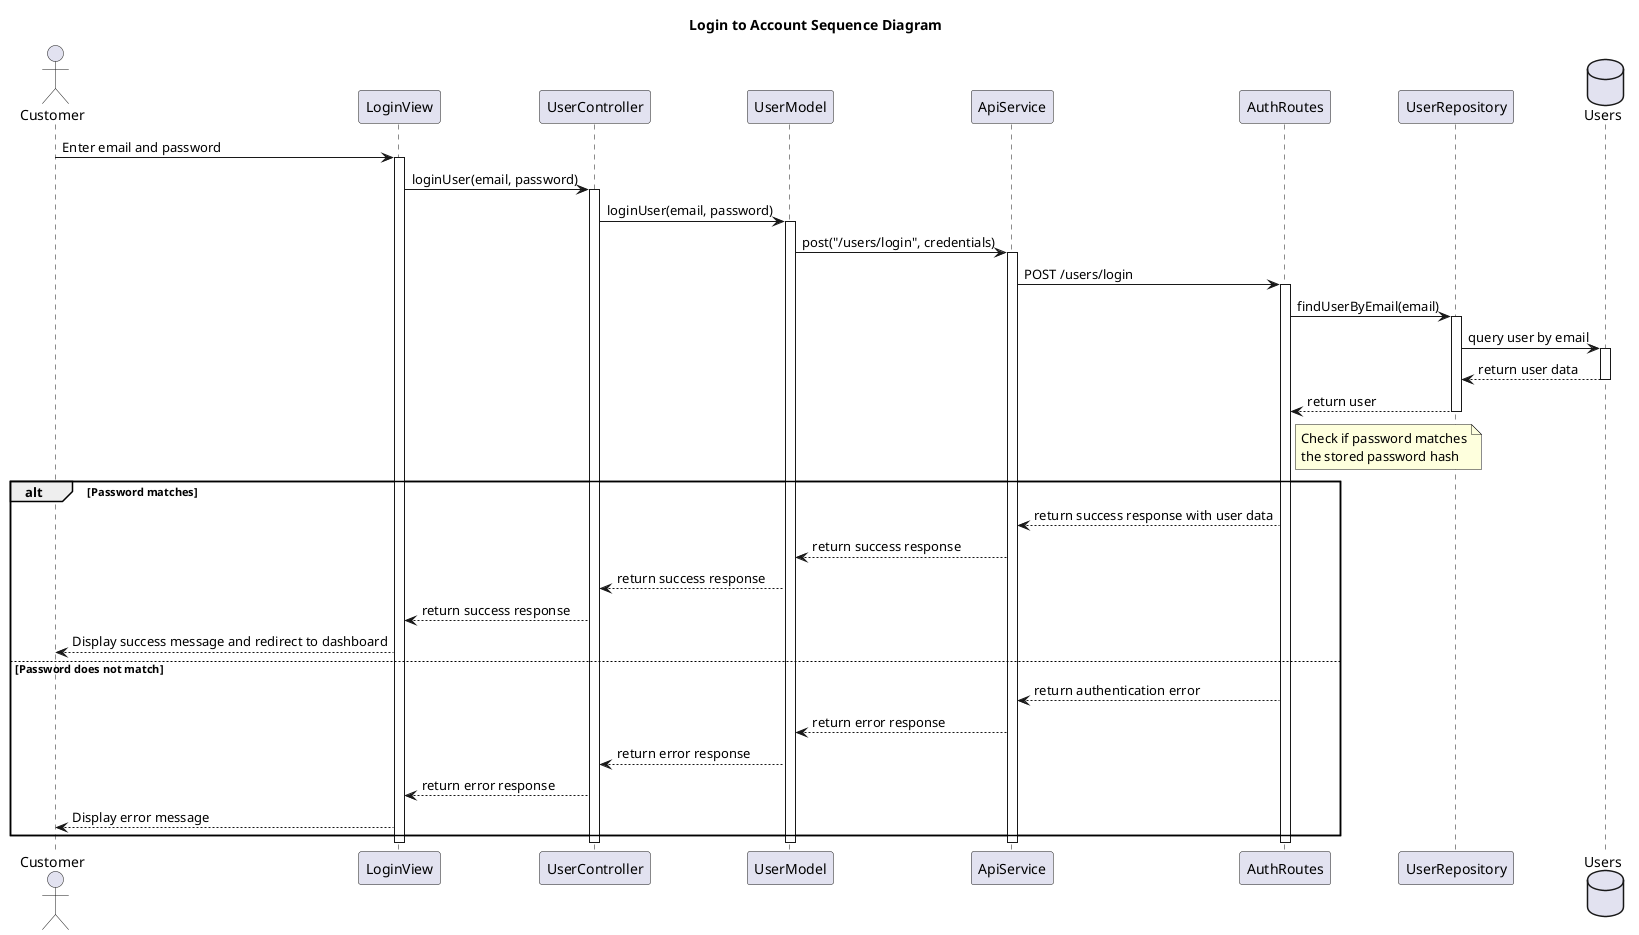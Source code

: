 @startuml "Login to Account Sequence Diagram"

actor Customer
participant LoginView
participant UserController
participant UserModel
participant ApiService
participant AuthRoutes
participant UserRepository
database Users

title Login to Account Sequence Diagram

Customer -> LoginView : Enter email and password
activate LoginView

LoginView -> UserController : loginUser(email, password)
activate UserController

UserController -> UserModel : loginUser(email, password)
activate UserModel

UserModel -> ApiService : post("/users/login", credentials)
activate ApiService

ApiService -> AuthRoutes : POST /users/login
activate AuthRoutes

AuthRoutes -> UserRepository : findUserByEmail(email)
activate UserRepository

UserRepository -> Users : query user by email
activate Users
Users --> UserRepository : return user data
deactivate Users

UserRepository --> AuthRoutes : return user
deactivate UserRepository

note right of AuthRoutes
  Check if password matches
  the stored password hash
end note

alt Password matches
  AuthRoutes --> ApiService : return success response with user data
  ApiService --> UserModel : return success response
  UserModel --> UserController : return success response
  UserController --> LoginView : return success response
  LoginView --> Customer : Display success message and redirect to dashboard
else Password does not match
  AuthRoutes --> ApiService : return authentication error
  ApiService --> UserModel : return error response
  UserModel --> UserController : return error response
  UserController --> LoginView : return error response
  LoginView --> Customer : Display error message
end

deactivate AuthRoutes
deactivate ApiService
deactivate UserModel
deactivate UserController
deactivate LoginView

@enduml